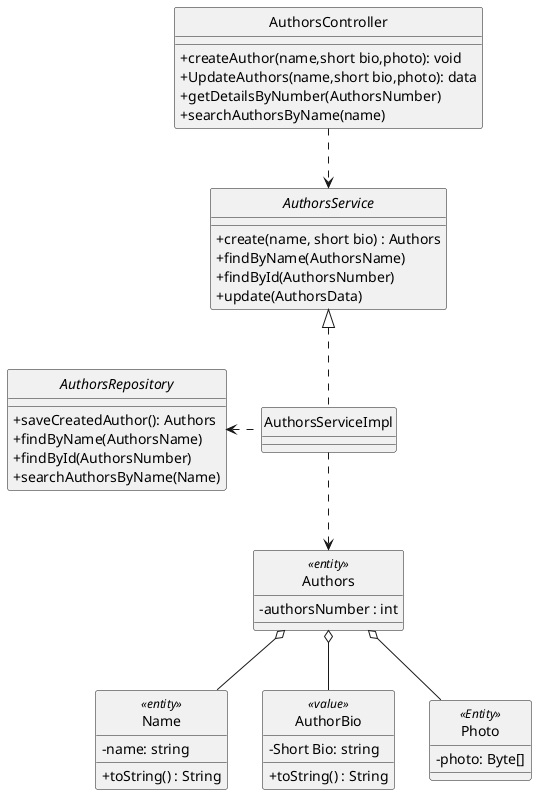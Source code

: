 @startuml
'https://plantuml.com/class-diagram

skinparam classAttributeIconSize 0
hide circle
class Authors <<entity>>{
    - authorsNumber : int
}
class Name <<entity>>{
    - name: string
    + toString() : String
}

class AuthorBio <<value>>{
    - Short Bio: string
    + toString() : String
}

class Photo <<Entity>>{
    - photo: Byte[]
}

class AuthorsController {
    +createAuthor(name,short bio,photo): void
    +UpdateAuthors(name,short bio,photo): data
    + getDetailsByNumber(AuthorsNumber)
    + searchAuthorsByName(name)
}

class AuthorsServiceImpl implements AuthorsService{
}

interface AuthorsService {
    + create(name, short bio) : Authors
    + findByName(AuthorsName)
    + findById(AuthorsNumber)
    + update(AuthorsData)
}

interface AuthorsRepository {
    +saveCreatedAuthor(): Authors
    + findByName(AuthorsName)
    + findById(AuthorsNumber)
    + searchAuthorsByName(Name)

}

AuthorsServiceImpl ..> Authors
AuthorsController ..> AuthorsService
AuthorsServiceImpl .left.> AuthorsRepository

Authors o-- Name
Authors o-- Photo
Authors o-- AuthorBio
@enduml
